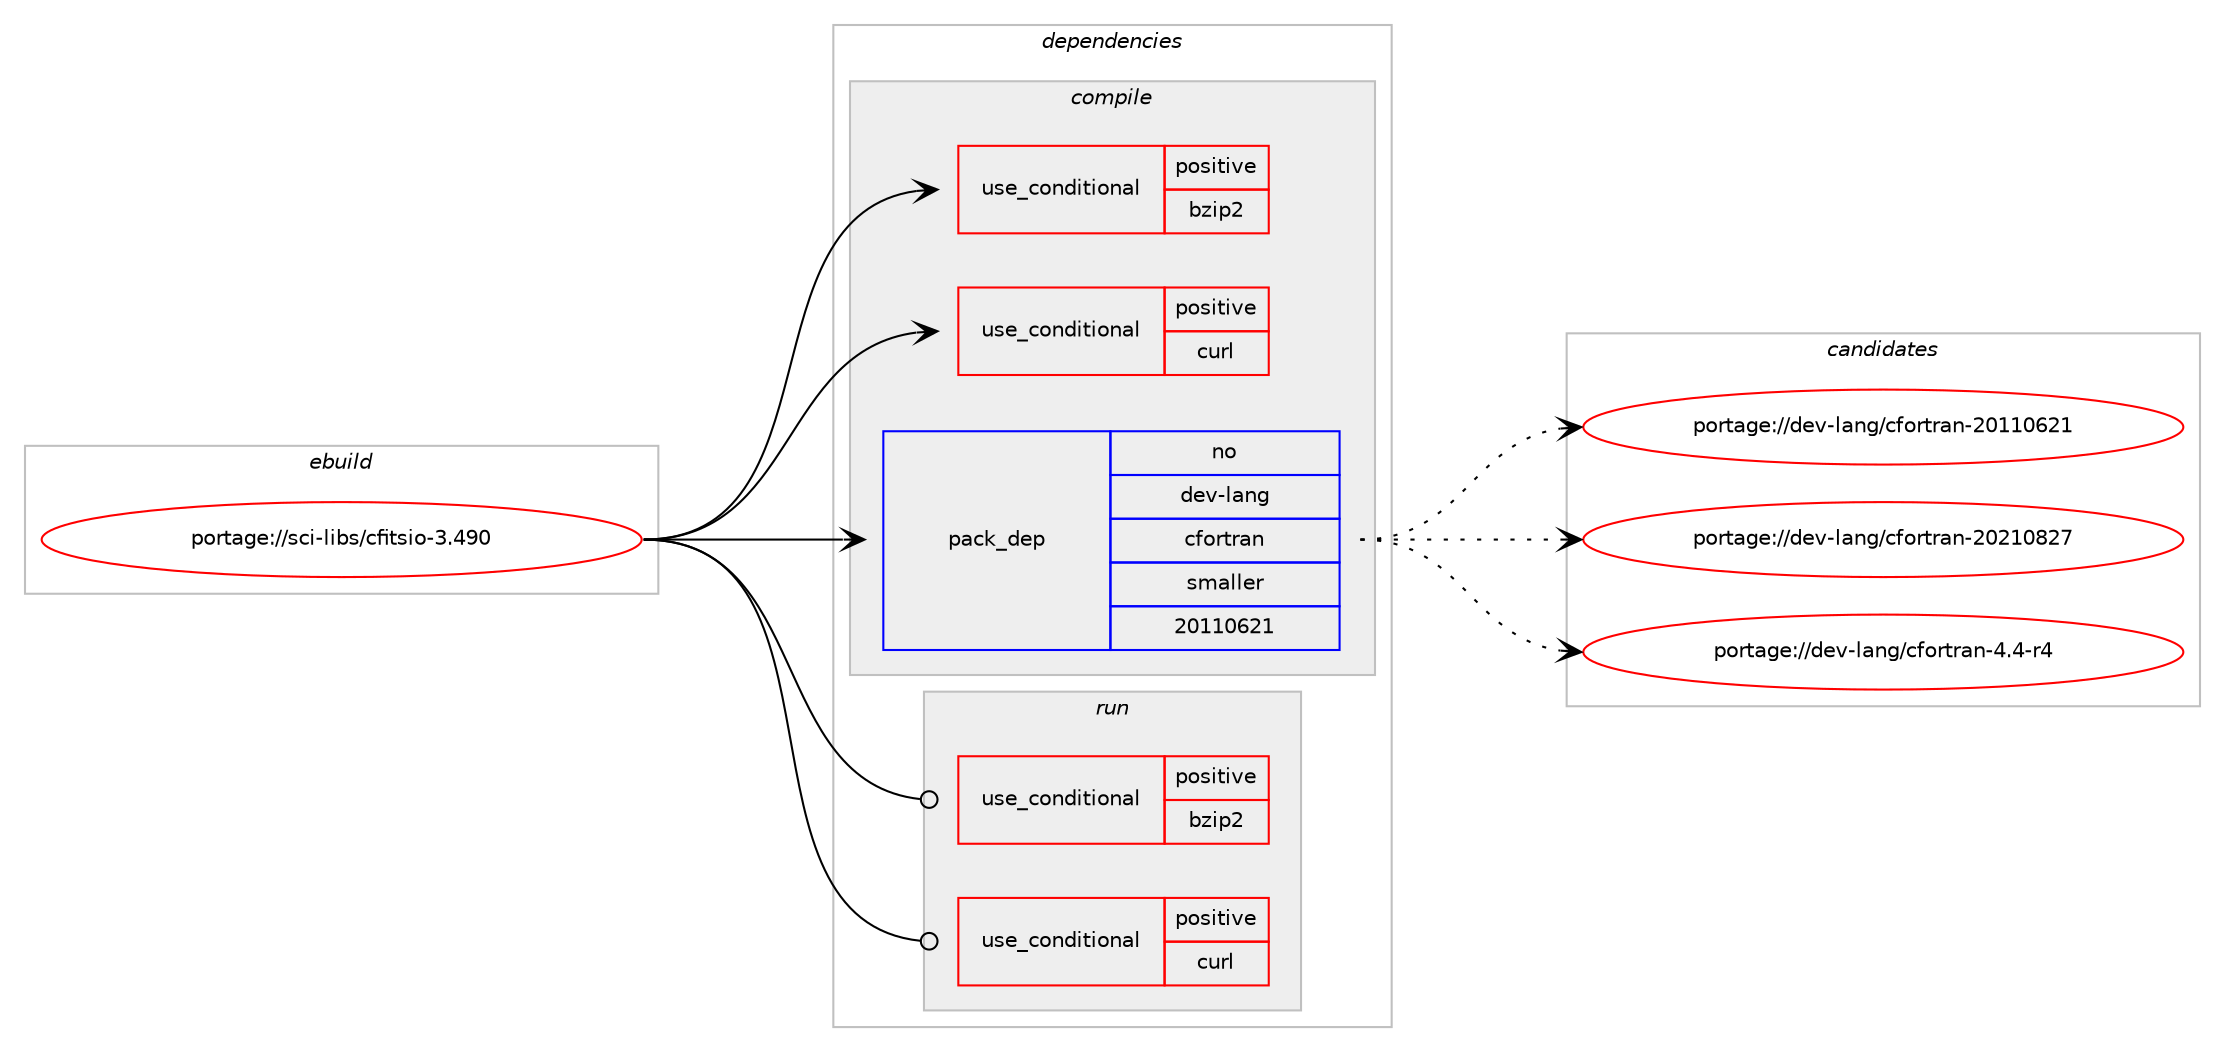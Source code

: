 digraph prolog {

# *************
# Graph options
# *************

newrank=true;
concentrate=true;
compound=true;
graph [rankdir=LR,fontname=Helvetica,fontsize=10,ranksep=1.5];#, ranksep=2.5, nodesep=0.2];
edge  [arrowhead=vee];
node  [fontname=Helvetica,fontsize=10];

# **********
# The ebuild
# **********

subgraph cluster_leftcol {
color=gray;
rank=same;
label=<<i>ebuild</i>>;
id [label="portage://sci-libs/cfitsio-3.490", color=red, width=4, href="../sci-libs/cfitsio-3.490.svg"];
}

# ****************
# The dependencies
# ****************

subgraph cluster_midcol {
color=gray;
label=<<i>dependencies</i>>;
subgraph cluster_compile {
fillcolor="#eeeeee";
style=filled;
label=<<i>compile</i>>;
subgraph cond9360 {
dependency13744 [label=<<TABLE BORDER="0" CELLBORDER="1" CELLSPACING="0" CELLPADDING="4"><TR><TD ROWSPAN="3" CELLPADDING="10">use_conditional</TD></TR><TR><TD>positive</TD></TR><TR><TD>bzip2</TD></TR></TABLE>>, shape=none, color=red];
# *** BEGIN UNKNOWN DEPENDENCY TYPE (TODO) ***
# dependency13744 -> package_dependency(portage://sci-libs/cfitsio-3.490,install,no,app-arch,bzip2,none,[,,],[],[use(optenable(abi_x86_32),negative),use(optenable(abi_x86_64),negative),use(optenable(abi_x86_x32),negative),use(optenable(abi_mips_n32),negative),use(optenable(abi_mips_n64),negative),use(optenable(abi_mips_o32),negative),use(optenable(abi_s390_32),negative),use(optenable(abi_s390_64),negative)])
# *** END UNKNOWN DEPENDENCY TYPE (TODO) ***

}
id:e -> dependency13744:w [weight=20,style="solid",arrowhead="vee"];
subgraph cond9361 {
dependency13745 [label=<<TABLE BORDER="0" CELLBORDER="1" CELLSPACING="0" CELLPADDING="4"><TR><TD ROWSPAN="3" CELLPADDING="10">use_conditional</TD></TR><TR><TD>positive</TD></TR><TR><TD>curl</TD></TR></TABLE>>, shape=none, color=red];
# *** BEGIN UNKNOWN DEPENDENCY TYPE (TODO) ***
# dependency13745 -> package_dependency(portage://sci-libs/cfitsio-3.490,install,no,net-misc,curl,none,[,,],[],[use(optenable(abi_x86_32),negative),use(optenable(abi_x86_64),negative),use(optenable(abi_x86_x32),negative),use(optenable(abi_mips_n32),negative),use(optenable(abi_mips_n64),negative),use(optenable(abi_mips_o32),negative),use(optenable(abi_s390_32),negative),use(optenable(abi_s390_64),negative)])
# *** END UNKNOWN DEPENDENCY TYPE (TODO) ***

}
id:e -> dependency13745:w [weight=20,style="solid",arrowhead="vee"];
subgraph pack4258 {
dependency13746 [label=<<TABLE BORDER="0" CELLBORDER="1" CELLSPACING="0" CELLPADDING="4" WIDTH="220"><TR><TD ROWSPAN="6" CELLPADDING="30">pack_dep</TD></TR><TR><TD WIDTH="110">no</TD></TR><TR><TD>dev-lang</TD></TR><TR><TD>cfortran</TD></TR><TR><TD>smaller</TD></TR><TR><TD>20110621</TD></TR></TABLE>>, shape=none, color=blue];
}
id:e -> dependency13746:w [weight=20,style="solid",arrowhead="vee"];
# *** BEGIN UNKNOWN DEPENDENCY TYPE (TODO) ***
# id -> package_dependency(portage://sci-libs/cfitsio-3.490,install,no,sys-libs,zlib,none,[,,],[],[use(optenable(abi_x86_32),negative),use(optenable(abi_x86_64),negative),use(optenable(abi_x86_x32),negative),use(optenable(abi_mips_n32),negative),use(optenable(abi_mips_n64),negative),use(optenable(abi_mips_o32),negative),use(optenable(abi_s390_32),negative),use(optenable(abi_s390_64),negative)])
# *** END UNKNOWN DEPENDENCY TYPE (TODO) ***

# *** BEGIN UNKNOWN DEPENDENCY TYPE (TODO) ***
# id -> package_dependency(portage://sci-libs/cfitsio-3.490,install,no,virtual,fortran,none,[,,],[],[])
# *** END UNKNOWN DEPENDENCY TYPE (TODO) ***

}
subgraph cluster_compileandrun {
fillcolor="#eeeeee";
style=filled;
label=<<i>compile and run</i>>;
}
subgraph cluster_run {
fillcolor="#eeeeee";
style=filled;
label=<<i>run</i>>;
subgraph cond9362 {
dependency13747 [label=<<TABLE BORDER="0" CELLBORDER="1" CELLSPACING="0" CELLPADDING="4"><TR><TD ROWSPAN="3" CELLPADDING="10">use_conditional</TD></TR><TR><TD>positive</TD></TR><TR><TD>bzip2</TD></TR></TABLE>>, shape=none, color=red];
# *** BEGIN UNKNOWN DEPENDENCY TYPE (TODO) ***
# dependency13747 -> package_dependency(portage://sci-libs/cfitsio-3.490,run,no,app-arch,bzip2,none,[,,],[],[use(optenable(abi_x86_32),negative),use(optenable(abi_x86_64),negative),use(optenable(abi_x86_x32),negative),use(optenable(abi_mips_n32),negative),use(optenable(abi_mips_n64),negative),use(optenable(abi_mips_o32),negative),use(optenable(abi_s390_32),negative),use(optenable(abi_s390_64),negative)])
# *** END UNKNOWN DEPENDENCY TYPE (TODO) ***

}
id:e -> dependency13747:w [weight=20,style="solid",arrowhead="odot"];
subgraph cond9363 {
dependency13748 [label=<<TABLE BORDER="0" CELLBORDER="1" CELLSPACING="0" CELLPADDING="4"><TR><TD ROWSPAN="3" CELLPADDING="10">use_conditional</TD></TR><TR><TD>positive</TD></TR><TR><TD>curl</TD></TR></TABLE>>, shape=none, color=red];
# *** BEGIN UNKNOWN DEPENDENCY TYPE (TODO) ***
# dependency13748 -> package_dependency(portage://sci-libs/cfitsio-3.490,run,no,net-misc,curl,none,[,,],[],[use(optenable(abi_x86_32),negative),use(optenable(abi_x86_64),negative),use(optenable(abi_x86_x32),negative),use(optenable(abi_mips_n32),negative),use(optenable(abi_mips_n64),negative),use(optenable(abi_mips_o32),negative),use(optenable(abi_s390_32),negative),use(optenable(abi_s390_64),negative)])
# *** END UNKNOWN DEPENDENCY TYPE (TODO) ***

}
id:e -> dependency13748:w [weight=20,style="solid",arrowhead="odot"];
# *** BEGIN UNKNOWN DEPENDENCY TYPE (TODO) ***
# id -> package_dependency(portage://sci-libs/cfitsio-3.490,run,no,sys-libs,zlib,none,[,,],[],[use(optenable(abi_x86_32),negative),use(optenable(abi_x86_64),negative),use(optenable(abi_x86_x32),negative),use(optenable(abi_mips_n32),negative),use(optenable(abi_mips_n64),negative),use(optenable(abi_mips_o32),negative),use(optenable(abi_s390_32),negative),use(optenable(abi_s390_64),negative)])
# *** END UNKNOWN DEPENDENCY TYPE (TODO) ***

# *** BEGIN UNKNOWN DEPENDENCY TYPE (TODO) ***
# id -> package_dependency(portage://sci-libs/cfitsio-3.490,run,no,virtual,fortran,none,[,,],[],[])
# *** END UNKNOWN DEPENDENCY TYPE (TODO) ***

}
}

# **************
# The candidates
# **************

subgraph cluster_choices {
rank=same;
color=gray;
label=<<i>candidates</i>>;

subgraph choice4258 {
color=black;
nodesep=1;
choice1001011184510897110103479910211111411611497110455048494948545049 [label="portage://dev-lang/cfortran-20110621", color=red, width=4,href="../dev-lang/cfortran-20110621.svg"];
choice1001011184510897110103479910211111411611497110455048504948565055 [label="portage://dev-lang/cfortran-20210827", color=red, width=4,href="../dev-lang/cfortran-20210827.svg"];
choice1001011184510897110103479910211111411611497110455246524511452 [label="portage://dev-lang/cfortran-4.4-r4", color=red, width=4,href="../dev-lang/cfortran-4.4-r4.svg"];
dependency13746:e -> choice1001011184510897110103479910211111411611497110455048494948545049:w [style=dotted,weight="100"];
dependency13746:e -> choice1001011184510897110103479910211111411611497110455048504948565055:w [style=dotted,weight="100"];
dependency13746:e -> choice1001011184510897110103479910211111411611497110455246524511452:w [style=dotted,weight="100"];
}
}

}
